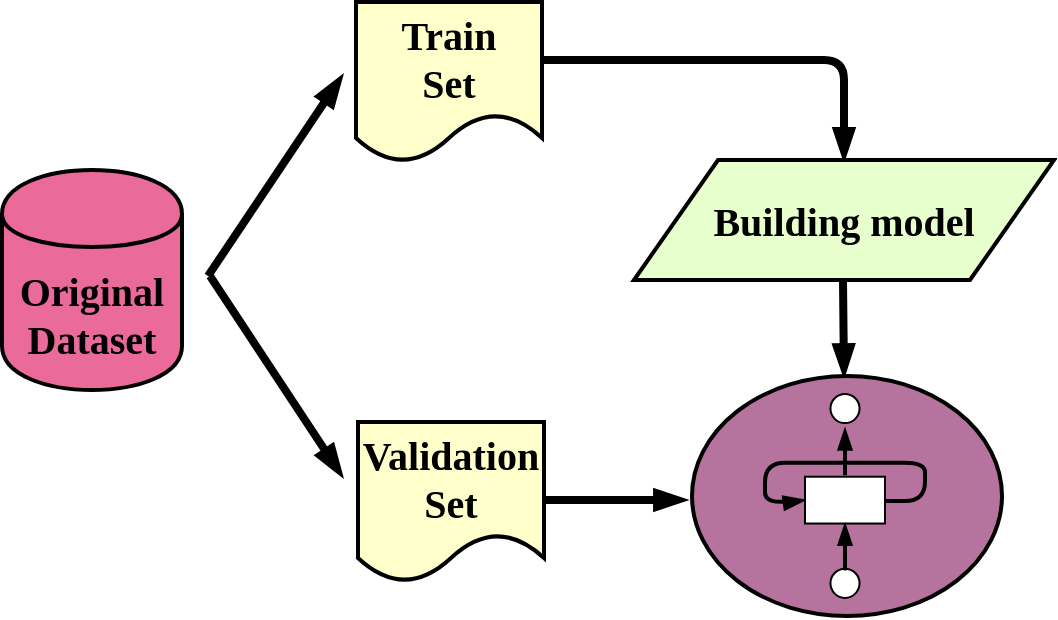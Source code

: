 <mxfile version="10.8.0" type="github"><diagram id="lzUA3AbmuNnc6mhz9Bkj" name="第 1 页"><mxGraphModel dx="745" dy="739" grid="1" gridSize="10" guides="1" tooltips="1" connect="1" arrows="1" fold="1" page="1" pageScale="1" pageWidth="1169" pageHeight="827" math="0" shadow="0"><root><mxCell id="0"/><mxCell id="1" parent="0"/><mxCell id="Pq2usJJEPpY4BATS_F8K-1" value="&lt;font style=&quot;font-size: 20px&quot;&gt;Original&lt;br&gt;Dataset&lt;/font&gt;&lt;br&gt;" style="shape=cylinder;whiteSpace=wrap;html=1;boundedLbl=1;backgroundOutline=1;fillColor=#EA6B99;fontFamily=Times New Roman;strokeWidth=2;fontStyle=1" vertex="1" parent="1"><mxGeometry x="90" y="197" width="90" height="110" as="geometry"/></mxCell><mxCell id="Pq2usJJEPpY4BATS_F8K-4" value="" style="endArrow=blockThin;html=1;strokeWidth=4;endFill=1;fontFamily=Times New Roman;fontStyle=1" edge="1" parent="1"><mxGeometry width="50" height="50" relative="1" as="geometry"><mxPoint x="193" y="250" as="sourcePoint"/><mxPoint x="260" y="150" as="targetPoint"/></mxGeometry></mxCell><mxCell id="Pq2usJJEPpY4BATS_F8K-5" value="&lt;font style=&quot;font-size: 20px&quot;&gt;Train&lt;br&gt;Set&lt;/font&gt;&lt;br&gt;" style="shape=document;whiteSpace=wrap;html=1;boundedLbl=1;fillColor=#FFFFCC;fontFamily=Times New Roman;strokeWidth=2;fontStyle=1" vertex="1" parent="1"><mxGeometry x="267" y="113" width="93" height="80" as="geometry"/></mxCell><mxCell id="Pq2usJJEPpY4BATS_F8K-6" value="" style="endArrow=blockThin;html=1;strokeWidth=4;endFill=1;fontFamily=Times New Roman;fontStyle=1" edge="1" parent="1"><mxGeometry width="50" height="50" relative="1" as="geometry"><mxPoint x="510.5" y="252" as="sourcePoint"/><mxPoint x="511" y="300" as="targetPoint"/></mxGeometry></mxCell><mxCell id="Pq2usJJEPpY4BATS_F8K-7" value="" style="endArrow=blockThin;html=1;strokeWidth=4;endFill=1;fontFamily=Times New Roman;fontStyle=1" edge="1" parent="1"><mxGeometry width="50" height="50" relative="1" as="geometry"><mxPoint x="194" y="250" as="sourcePoint"/><mxPoint x="260" y="350" as="targetPoint"/></mxGeometry></mxCell><mxCell id="Pq2usJJEPpY4BATS_F8K-8" value="&lt;font style=&quot;font-size: 20px&quot;&gt;Validation&lt;br&gt;Set&lt;/font&gt;&lt;br&gt;" style="shape=document;whiteSpace=wrap;html=1;boundedLbl=1;fillColor=#FFFFCC;fontFamily=Times New Roman;strokeWidth=2;fontStyle=1" vertex="1" parent="1"><mxGeometry x="268" y="323" width="93" height="80" as="geometry"/></mxCell><mxCell id="Pq2usJJEPpY4BATS_F8K-9" value="" style="endArrow=blockThin;html=1;strokeWidth=4;endFill=1;edgeStyle=orthogonalEdgeStyle;fontFamily=Times New Roman;fontStyle=1" edge="1" parent="1" target="Pq2usJJEPpY4BATS_F8K-10"><mxGeometry width="50" height="50" relative="1" as="geometry"><mxPoint x="361" y="142" as="sourcePoint"/><mxPoint x="441" y="207" as="targetPoint"/><Array as="points"><mxPoint x="511" y="142"/></Array></mxGeometry></mxCell><mxCell id="Pq2usJJEPpY4BATS_F8K-10" value="&lt;font style=&quot;font-size: 20px&quot;&gt;Building model&lt;/font&gt;" style="shape=parallelogram;perimeter=parallelogramPerimeter;whiteSpace=wrap;html=1;fillColor=#E6FFCC;fontFamily=Times New Roman;strokeWidth=2;fontStyle=1" vertex="1" parent="1"><mxGeometry x="406" y="192" width="210" height="60" as="geometry"/></mxCell><mxCell id="Pq2usJJEPpY4BATS_F8K-13" value="" style="ellipse;whiteSpace=wrap;html=1;fillColor=#B5739D;fontFamily=Times New Roman;strokeWidth=2;fontStyle=1" vertex="1" parent="1"><mxGeometry x="435" y="300" width="155" height="120" as="geometry"/></mxCell><mxCell id="Pq2usJJEPpY4BATS_F8K-14" value="" style="endArrow=blockThin;html=1;strokeWidth=4;endFill=1;fontFamily=Times New Roman;fontStyle=1" edge="1" parent="1"><mxGeometry width="50" height="50" relative="1" as="geometry"><mxPoint x="362" y="362" as="sourcePoint"/><mxPoint x="432" y="362" as="targetPoint"/></mxGeometry></mxCell><mxCell id="Pq2usJJEPpY4BATS_F8K-28" value="" style="group" vertex="1" connectable="0" parent="1"><mxGeometry x="471.5" y="309" width="80" height="103" as="geometry"/></mxCell><mxCell id="Pq2usJJEPpY4BATS_F8K-11" value="" style="endArrow=blockThin;html=1;strokeWidth=2;endFill=1;fontFamily=Times New Roman;edgeStyle=orthogonalEdgeStyle;entryX=0;entryY=0.5;entryDx=0;entryDy=0;fontSize=7;" edge="1" parent="Pq2usJJEPpY4BATS_F8K-28" target="Pq2usJJEPpY4BATS_F8K-16"><mxGeometry width="50" height="50" relative="1" as="geometry"><mxPoint x="57.818" y="53.451" as="sourcePoint"/><mxPoint x="14.545" y="69.447" as="targetPoint"/><Array as="points"><mxPoint x="80" y="53.841"/><mxPoint x="80" y="34.333"/><mxPoint y="34.333"/><mxPoint y="53.841"/><mxPoint x="14.545" y="53.841"/><mxPoint x="14.545" y="53.061"/></Array></mxGeometry></mxCell><mxCell id="Pq2usJJEPpY4BATS_F8K-15" value="" style="ellipse;whiteSpace=wrap;html=1;aspect=fixed;strokeWidth=1;fillColor=#FFFFFF;fontFamily=Times New Roman;" vertex="1" parent="Pq2usJJEPpY4BATS_F8K-28"><mxGeometry x="32.727" y="87.394" width="14.545" height="14.545" as="geometry"/></mxCell><mxCell id="Pq2usJJEPpY4BATS_F8K-16" value="" style="rounded=0;whiteSpace=wrap;html=1;strokeWidth=1;fillColor=#FFFFFF;fontFamily=Times New Roman;" vertex="1" parent="Pq2usJJEPpY4BATS_F8K-28"><mxGeometry x="20" y="41.356" width="40" height="23.409" as="geometry"/></mxCell><mxCell id="Pq2usJJEPpY4BATS_F8K-17" value="" style="ellipse;whiteSpace=wrap;html=1;aspect=fixed;strokeWidth=1;fillColor=#FFFFFF;fontFamily=Times New Roman;" vertex="1" parent="Pq2usJJEPpY4BATS_F8K-28"><mxGeometry x="32.727" width="14.545" height="14.545" as="geometry"/></mxCell><mxCell id="Pq2usJJEPpY4BATS_F8K-19" value="" style="endArrow=blockThin;html=1;strokeWidth=2;endFill=1;fontFamily=Times New Roman;" edge="1" parent="Pq2usJJEPpY4BATS_F8K-28"><mxGeometry width="50" height="50" relative="1" as="geometry"><mxPoint x="40" y="88.174" as="sourcePoint"/><mxPoint x="40" y="64.765" as="targetPoint"/></mxGeometry></mxCell><mxCell id="Pq2usJJEPpY4BATS_F8K-21" value="" style="endArrow=blockThin;html=1;strokeWidth=2;endFill=1;fontFamily=Times New Roman;" edge="1" parent="Pq2usJJEPpY4BATS_F8K-28"><mxGeometry width="50" height="50" relative="1" as="geometry"><mxPoint x="40" y="40.576" as="sourcePoint"/><mxPoint x="40" y="17.167" as="targetPoint"/></mxGeometry></mxCell></root></mxGraphModel></diagram></mxfile>
